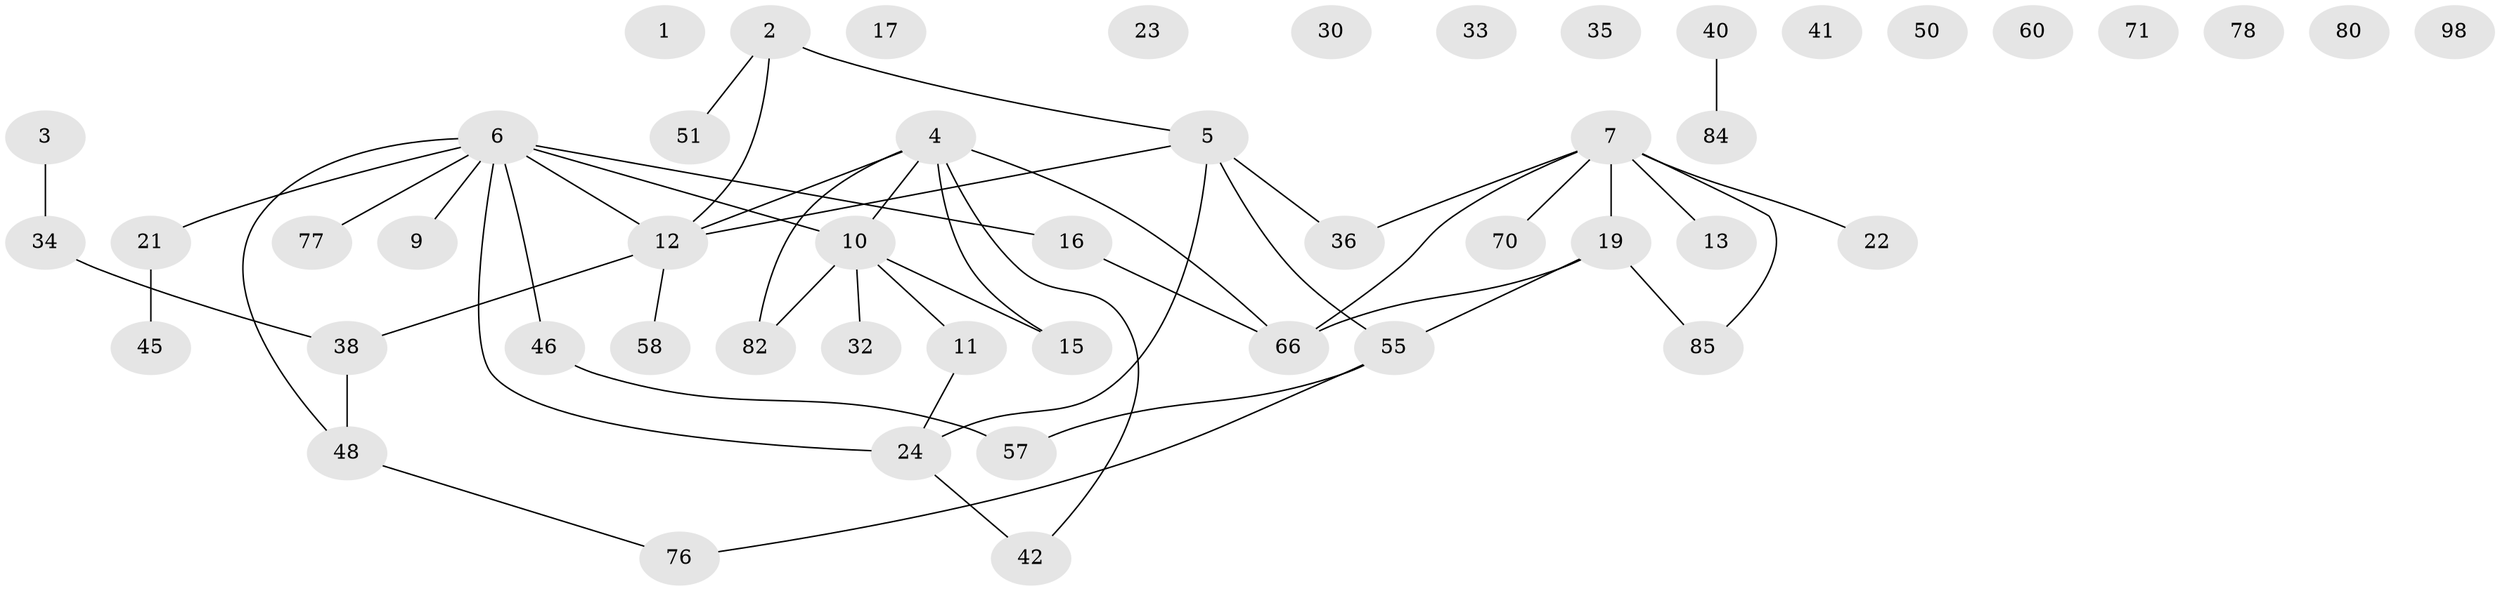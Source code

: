 // original degree distribution, {1: 0.27722772277227725, 3: 0.16831683168316833, 7: 0.019801980198019802, 4: 0.07920792079207921, 2: 0.31683168316831684, 0: 0.10891089108910891, 5: 0.0297029702970297}
// Generated by graph-tools (version 1.1) at 2025/12/03/09/25 04:12:57]
// undirected, 50 vertices, 50 edges
graph export_dot {
graph [start="1"]
  node [color=gray90,style=filled];
  1 [super="+26"];
  2;
  3;
  4 [super="+8+56+88"];
  5 [super="+29"];
  6 [super="+27+28"];
  7 [super="+14+86+31+20"];
  9 [super="+72+63"];
  10 [super="+93+95+25+67"];
  11;
  12 [super="+37+44"];
  13 [super="+91"];
  15 [super="+94"];
  16 [super="+52+18"];
  17;
  19 [super="+47"];
  21 [super="+53"];
  22 [super="+73"];
  23;
  24 [super="+39"];
  30;
  32;
  33;
  34 [super="+49+54"];
  35;
  36 [super="+83"];
  38;
  40 [super="+101"];
  41;
  42 [super="+43"];
  45;
  46;
  48;
  50;
  51;
  55 [super="+81"];
  57;
  58 [super="+61"];
  60 [super="+62"];
  66;
  70;
  71;
  76;
  77;
  78;
  80;
  82;
  84;
  85;
  98;
  2 -- 51;
  2 -- 12;
  2 -- 5;
  3 -- 34;
  4 -- 66 [weight=2];
  4 -- 82;
  4 -- 10;
  4 -- 42;
  4 -- 15;
  4 -- 12;
  5 -- 36;
  5 -- 24;
  5 -- 12;
  5 -- 55;
  6 -- 48;
  6 -- 21;
  6 -- 24;
  6 -- 10;
  6 -- 77;
  6 -- 46;
  6 -- 16;
  6 -- 12;
  6 -- 9;
  7 -- 66;
  7 -- 70;
  7 -- 36;
  7 -- 85;
  7 -- 19;
  7 -- 22;
  7 -- 13;
  10 -- 32;
  10 -- 82;
  10 -- 11;
  10 -- 15;
  11 -- 24;
  12 -- 38;
  12 -- 58;
  16 -- 66;
  19 -- 55;
  19 -- 66;
  19 -- 85;
  21 -- 45;
  24 -- 42;
  34 -- 38;
  38 -- 48;
  40 -- 84;
  46 -- 57;
  48 -- 76;
  55 -- 57;
  55 -- 76;
}

